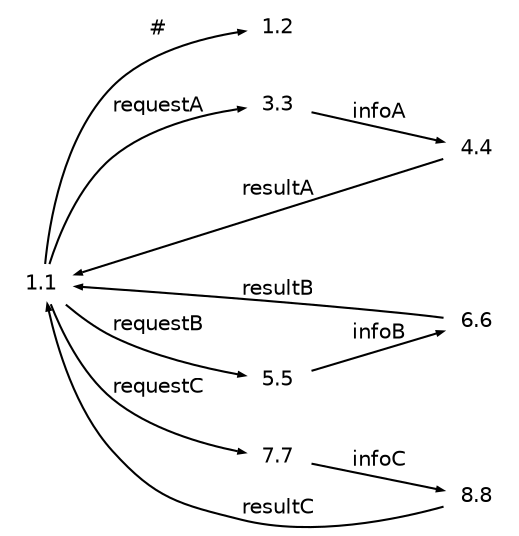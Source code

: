 digraph g
{
   graph [rankdir=LR];
   edge [arrowsize=0.3,fontsize=10,fontname=Helvetica];
   node [shape=plaintext,width=.3,height=.2,fontsize=10,fontname=Helvetica];
   1.1->1.2 [label="#"];
   1.1->3.3 [label="requestA"];
   1.1->5.5 [label="requestB"];
   1.1->7.7 [label="requestC"];
   3.3->4.4 [label="infoA"];
   4.4->1.1 [label="resultA"];
   5.5->6.6 [label="infoB"];
   6.6->1.1 [label="resultB"];
   7.7->8.8 [label="infoC"];
   8.8->1.1 [label="resultC"];
}
